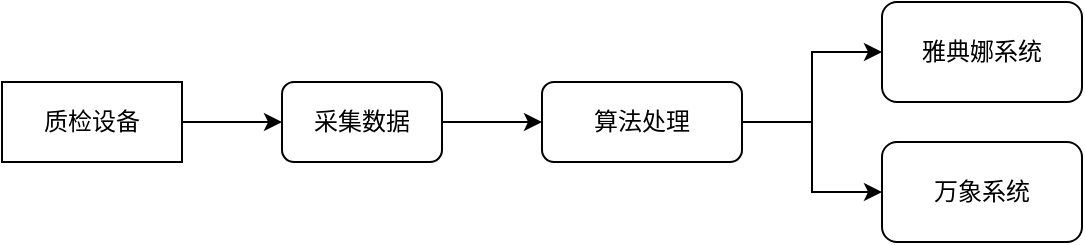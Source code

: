 <mxfile version="16.5.6" type="github">
  <diagram id="G4jP1gO0AxY-KHtM_MxY" name="Page-1">
    <mxGraphModel dx="1422" dy="762" grid="1" gridSize="10" guides="1" tooltips="1" connect="1" arrows="1" fold="1" page="1" pageScale="1" pageWidth="827" pageHeight="1169" math="0" shadow="0">
      <root>
        <mxCell id="0" />
        <mxCell id="1" parent="0" />
        <mxCell id="wfUpjJ1bM1_d2H-S81b9-7" style="edgeStyle=orthogonalEdgeStyle;rounded=0;orthogonalLoop=1;jettySize=auto;html=1;exitX=1;exitY=0.5;exitDx=0;exitDy=0;entryX=0;entryY=0.5;entryDx=0;entryDy=0;" edge="1" parent="1" source="wfUpjJ1bM1_d2H-S81b9-1" target="wfUpjJ1bM1_d2H-S81b9-3">
          <mxGeometry relative="1" as="geometry" />
        </mxCell>
        <mxCell id="wfUpjJ1bM1_d2H-S81b9-1" value="质检设备" style="rounded=0;whiteSpace=wrap;html=1;" vertex="1" parent="1">
          <mxGeometry x="100" y="70" width="90" height="40" as="geometry" />
        </mxCell>
        <mxCell id="wfUpjJ1bM1_d2H-S81b9-8" value="" style="edgeStyle=orthogonalEdgeStyle;rounded=0;orthogonalLoop=1;jettySize=auto;html=1;" edge="1" parent="1" source="wfUpjJ1bM1_d2H-S81b9-3" target="wfUpjJ1bM1_d2H-S81b9-4">
          <mxGeometry relative="1" as="geometry" />
        </mxCell>
        <mxCell id="wfUpjJ1bM1_d2H-S81b9-3" value="采集数据" style="rounded=1;whiteSpace=wrap;html=1;" vertex="1" parent="1">
          <mxGeometry x="240" y="70" width="80" height="40" as="geometry" />
        </mxCell>
        <mxCell id="wfUpjJ1bM1_d2H-S81b9-9" style="edgeStyle=orthogonalEdgeStyle;rounded=0;orthogonalLoop=1;jettySize=auto;html=1;entryX=0;entryY=0.5;entryDx=0;entryDy=0;" edge="1" parent="1" source="wfUpjJ1bM1_d2H-S81b9-4" target="wfUpjJ1bM1_d2H-S81b9-5">
          <mxGeometry relative="1" as="geometry" />
        </mxCell>
        <mxCell id="wfUpjJ1bM1_d2H-S81b9-10" style="edgeStyle=orthogonalEdgeStyle;rounded=0;orthogonalLoop=1;jettySize=auto;html=1;entryX=0;entryY=0.5;entryDx=0;entryDy=0;" edge="1" parent="1" source="wfUpjJ1bM1_d2H-S81b9-4" target="wfUpjJ1bM1_d2H-S81b9-11">
          <mxGeometry relative="1" as="geometry">
            <mxPoint x="539.2" y="116" as="targetPoint" />
          </mxGeometry>
        </mxCell>
        <mxCell id="wfUpjJ1bM1_d2H-S81b9-4" value="算法处理" style="rounded=1;whiteSpace=wrap;html=1;" vertex="1" parent="1">
          <mxGeometry x="370" y="70" width="100" height="40" as="geometry" />
        </mxCell>
        <mxCell id="wfUpjJ1bM1_d2H-S81b9-5" value="雅典娜系统" style="rounded=1;whiteSpace=wrap;html=1;" vertex="1" parent="1">
          <mxGeometry x="540" y="30" width="100" height="50" as="geometry" />
        </mxCell>
        <mxCell id="wfUpjJ1bM1_d2H-S81b9-11" value="万象系统" style="rounded=1;whiteSpace=wrap;html=1;" vertex="1" parent="1">
          <mxGeometry x="540" y="100" width="100" height="50" as="geometry" />
        </mxCell>
      </root>
    </mxGraphModel>
  </diagram>
</mxfile>
